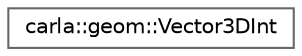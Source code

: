 digraph "类继承关系图"
{
 // INTERACTIVE_SVG=YES
 // LATEX_PDF_SIZE
  bgcolor="transparent";
  edge [fontname=Helvetica,fontsize=10,labelfontname=Helvetica,labelfontsize=10];
  node [fontname=Helvetica,fontsize=10,shape=box,height=0.2,width=0.4];
  rankdir="LR";
  Node0 [id="Node000000",label="carla::geom::Vector3DInt",height=0.2,width=0.4,color="grey40", fillcolor="white", style="filled",URL="$dc/d9d/classcarla_1_1geom_1_1Vector3DInt.html",tooltip=" "];
}
